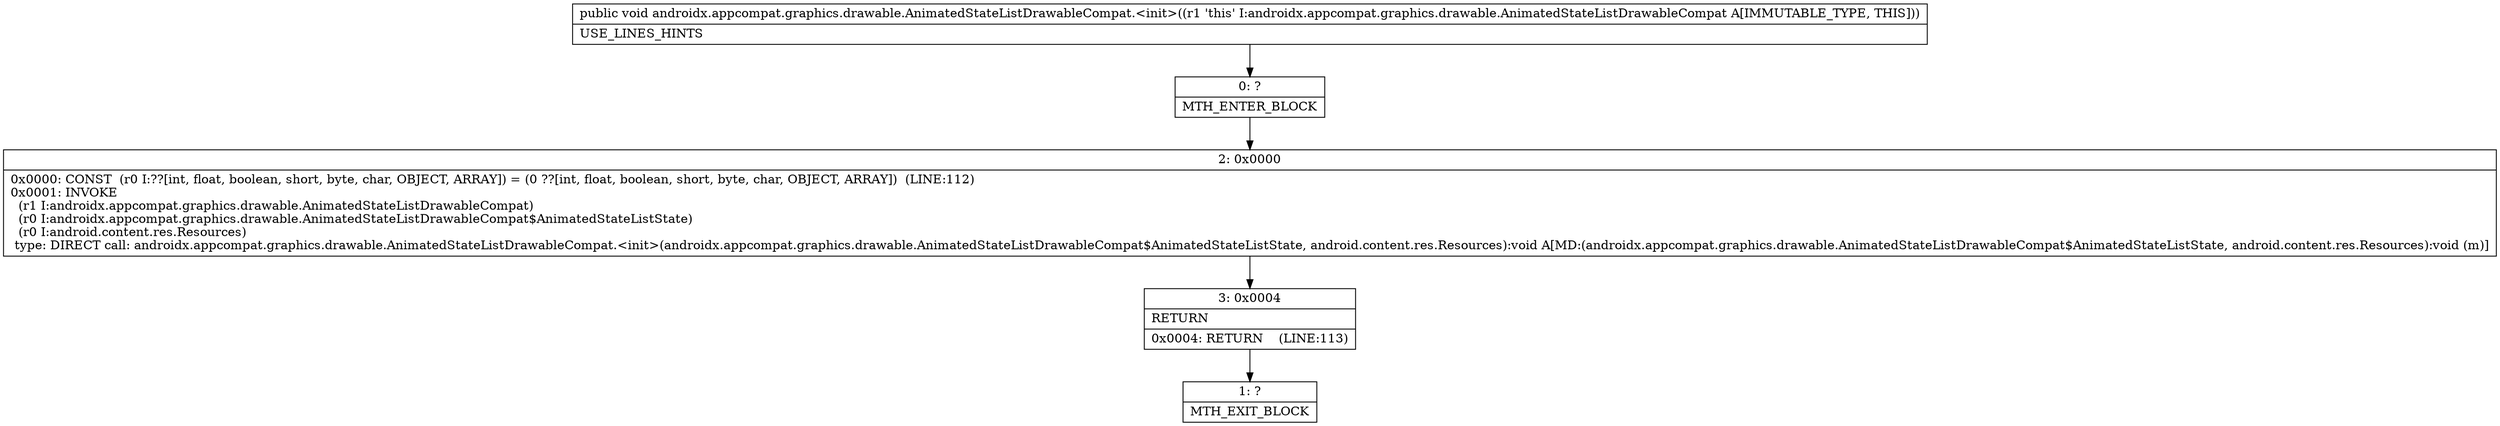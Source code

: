 digraph "CFG forandroidx.appcompat.graphics.drawable.AnimatedStateListDrawableCompat.\<init\>()V" {
Node_0 [shape=record,label="{0\:\ ?|MTH_ENTER_BLOCK\l}"];
Node_2 [shape=record,label="{2\:\ 0x0000|0x0000: CONST  (r0 I:??[int, float, boolean, short, byte, char, OBJECT, ARRAY]) = (0 ??[int, float, boolean, short, byte, char, OBJECT, ARRAY])  (LINE:112)\l0x0001: INVOKE  \l  (r1 I:androidx.appcompat.graphics.drawable.AnimatedStateListDrawableCompat)\l  (r0 I:androidx.appcompat.graphics.drawable.AnimatedStateListDrawableCompat$AnimatedStateListState)\l  (r0 I:android.content.res.Resources)\l type: DIRECT call: androidx.appcompat.graphics.drawable.AnimatedStateListDrawableCompat.\<init\>(androidx.appcompat.graphics.drawable.AnimatedStateListDrawableCompat$AnimatedStateListState, android.content.res.Resources):void A[MD:(androidx.appcompat.graphics.drawable.AnimatedStateListDrawableCompat$AnimatedStateListState, android.content.res.Resources):void (m)]\l}"];
Node_3 [shape=record,label="{3\:\ 0x0004|RETURN\l|0x0004: RETURN    (LINE:113)\l}"];
Node_1 [shape=record,label="{1\:\ ?|MTH_EXIT_BLOCK\l}"];
MethodNode[shape=record,label="{public void androidx.appcompat.graphics.drawable.AnimatedStateListDrawableCompat.\<init\>((r1 'this' I:androidx.appcompat.graphics.drawable.AnimatedStateListDrawableCompat A[IMMUTABLE_TYPE, THIS]))  | USE_LINES_HINTS\l}"];
MethodNode -> Node_0;Node_0 -> Node_2;
Node_2 -> Node_3;
Node_3 -> Node_1;
}

